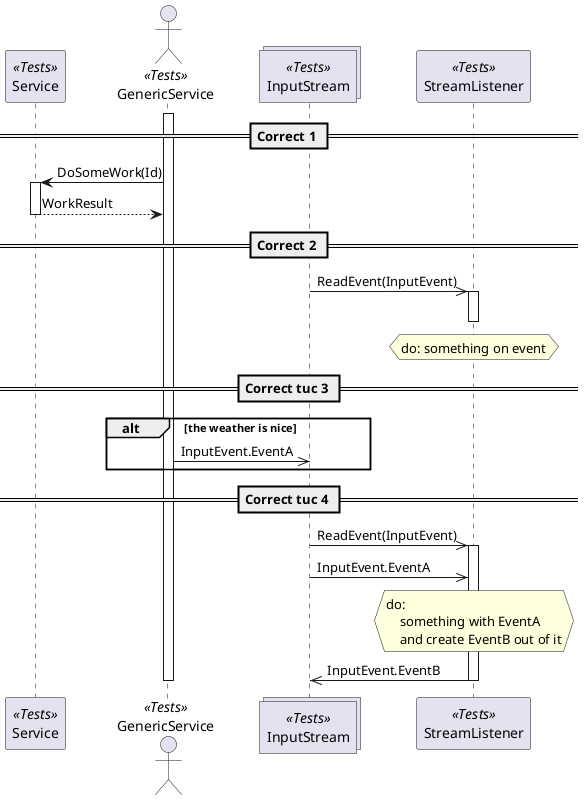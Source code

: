 @startuml 4 Valid tucs in 1 file

== Correct 1 ==

actor "GenericService" as GenericService <<Tests>>
participant "Service" as Service <<Tests>>

activate GenericService
GenericService -> Service ++: DoSomeWork(Id)
Service --> GenericService --: WorkResult

== Correct 2 ==

actor "GenericService" as GenericService <<Tests>>
participant "Service" as Service <<Tests>>
collections "InputStream" as InputStream <<Tests>>
box "StreamComponent"
    participant "StreamListener" as StreamListener <<Tests>>
end box

InputStream ->> StreamListener: ReadEvent(InputEvent)
    activate StreamListener
    hnote over StreamListener
    do: something on event
    end hnote
    deactivate StreamListener

== Correct tuc 3 ==

actor "GenericService" as GenericService <<Tests>>
collections "InputStream" as InputStream <<Tests>>

alt the weather is nice
    GenericService ->> InputStream: InputEvent.EventA
end

== Correct tuc 4 ==

actor "GenericService" as GenericService <<Tests>>
collections "InputStream" as InputStream <<Tests>>
participant "StreamListener" as StreamListener <<Tests>>

InputStream ->> StreamListener: ReadEvent(InputEvent)
    activate StreamListener
    InputStream ->> StreamListener: InputEvent.EventA
    hnote over StreamListener
    do:
        something with EventA
        and create EventB out of it
    end hnote
    StreamListener ->> InputStream: InputEvent.EventB
    deactivate StreamListener

deactivate GenericService

@enduml
